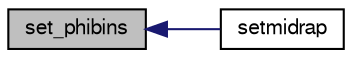 digraph "set_phibins"
{
  bgcolor="transparent";
  edge [fontname="FreeSans",fontsize="10",labelfontname="FreeSans",labelfontsize="10"];
  node [fontname="FreeSans",fontsize="10",shape=record];
  rankdir="LR";
  Node1 [label="set_phibins",height=0.2,width=0.4,color="black", fillcolor="grey75", style="filled" fontcolor="black"];
  Node1 -> Node2 [dir="back",color="midnightblue",fontsize="10",style="solid",fontname="FreeSans"];
  Node2 [label="setmidrap",height=0.2,width=0.4,color="black",URL="$d9/d1d/matscan_8C.html#a29d78022af7511781a7dbc7723285f41"];
}
